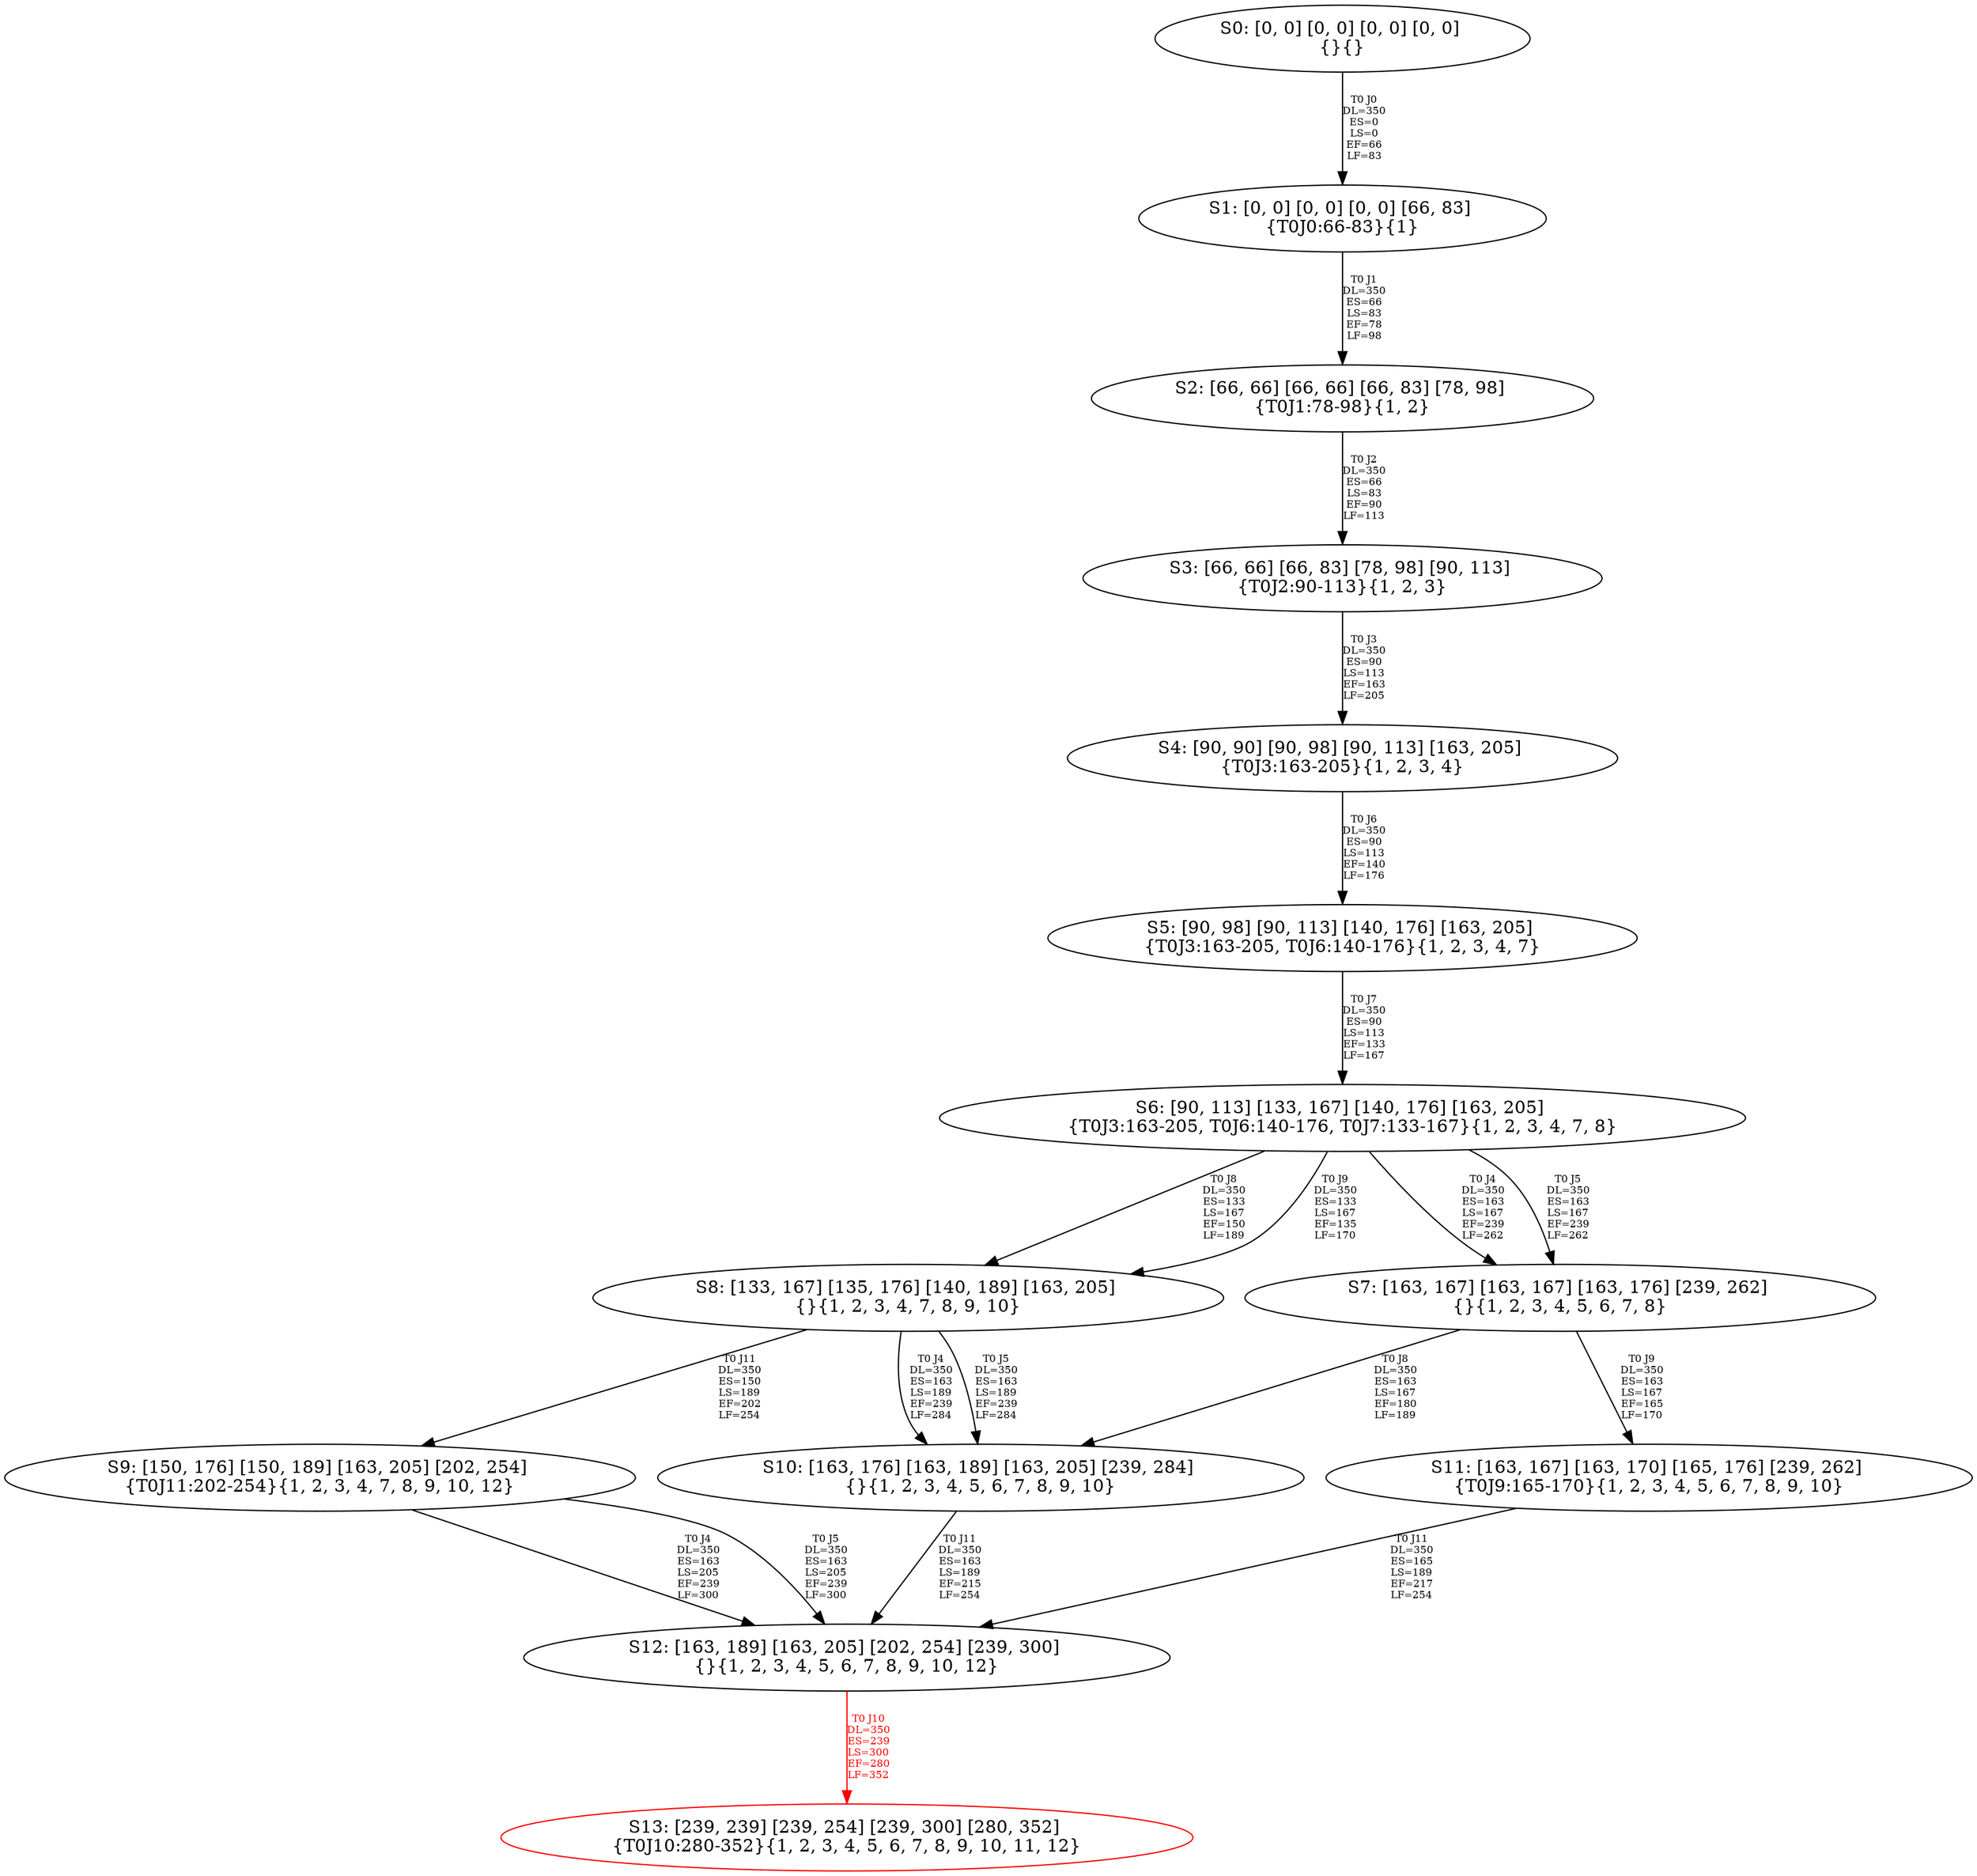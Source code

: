 digraph {
	S0[label="S0: [0, 0] [0, 0] [0, 0] [0, 0] \n{}{}"];
	S1[label="S1: [0, 0] [0, 0] [0, 0] [66, 83] \n{T0J0:66-83}{1}"];
	S2[label="S2: [66, 66] [66, 66] [66, 83] [78, 98] \n{T0J1:78-98}{1, 2}"];
	S3[label="S3: [66, 66] [66, 83] [78, 98] [90, 113] \n{T0J2:90-113}{1, 2, 3}"];
	S4[label="S4: [90, 90] [90, 98] [90, 113] [163, 205] \n{T0J3:163-205}{1, 2, 3, 4}"];
	S5[label="S5: [90, 98] [90, 113] [140, 176] [163, 205] \n{T0J3:163-205, T0J6:140-176}{1, 2, 3, 4, 7}"];
	S6[label="S6: [90, 113] [133, 167] [140, 176] [163, 205] \n{T0J3:163-205, T0J6:140-176, T0J7:133-167}{1, 2, 3, 4, 7, 8}"];
	S7[label="S7: [163, 167] [163, 167] [163, 176] [239, 262] \n{}{1, 2, 3, 4, 5, 6, 7, 8}"];
	S8[label="S8: [133, 167] [135, 176] [140, 189] [163, 205] \n{}{1, 2, 3, 4, 7, 8, 9, 10}"];
	S9[label="S9: [150, 176] [150, 189] [163, 205] [202, 254] \n{T0J11:202-254}{1, 2, 3, 4, 7, 8, 9, 10, 12}"];
	S10[label="S10: [163, 176] [163, 189] [163, 205] [239, 284] \n{}{1, 2, 3, 4, 5, 6, 7, 8, 9, 10}"];
	S11[label="S11: [163, 167] [163, 170] [165, 176] [239, 262] \n{T0J9:165-170}{1, 2, 3, 4, 5, 6, 7, 8, 9, 10}"];
	S12[label="S12: [163, 189] [163, 205] [202, 254] [239, 300] \n{}{1, 2, 3, 4, 5, 6, 7, 8, 9, 10, 12}"];
	S13[label="S13: [239, 239] [239, 254] [239, 300] [280, 352] \n{T0J10:280-352}{1, 2, 3, 4, 5, 6, 7, 8, 9, 10, 11, 12}"];
	S0 -> S1[label="T0 J0\nDL=350\nES=0\nLS=0\nEF=66\nLF=83",fontsize=8];
	S1 -> S2[label="T0 J1\nDL=350\nES=66\nLS=83\nEF=78\nLF=98",fontsize=8];
	S2 -> S3[label="T0 J2\nDL=350\nES=66\nLS=83\nEF=90\nLF=113",fontsize=8];
	S3 -> S4[label="T0 J3\nDL=350\nES=90\nLS=113\nEF=163\nLF=205",fontsize=8];
	S4 -> S5[label="T0 J6\nDL=350\nES=90\nLS=113\nEF=140\nLF=176",fontsize=8];
	S5 -> S6[label="T0 J7\nDL=350\nES=90\nLS=113\nEF=133\nLF=167",fontsize=8];
	S6 -> S7[label="T0 J4\nDL=350\nES=163\nLS=167\nEF=239\nLF=262",fontsize=8];
	S6 -> S7[label="T0 J5\nDL=350\nES=163\nLS=167\nEF=239\nLF=262",fontsize=8];
	S6 -> S8[label="T0 J8\nDL=350\nES=133\nLS=167\nEF=150\nLF=189",fontsize=8];
	S6 -> S8[label="T0 J9\nDL=350\nES=133\nLS=167\nEF=135\nLF=170",fontsize=8];
	S7 -> S10[label="T0 J8\nDL=350\nES=163\nLS=167\nEF=180\nLF=189",fontsize=8];
	S7 -> S11[label="T0 J9\nDL=350\nES=163\nLS=167\nEF=165\nLF=170",fontsize=8];
	S8 -> S10[label="T0 J4\nDL=350\nES=163\nLS=189\nEF=239\nLF=284",fontsize=8];
	S8 -> S10[label="T0 J5\nDL=350\nES=163\nLS=189\nEF=239\nLF=284",fontsize=8];
	S8 -> S9[label="T0 J11\nDL=350\nES=150\nLS=189\nEF=202\nLF=254",fontsize=8];
	S9 -> S12[label="T0 J4\nDL=350\nES=163\nLS=205\nEF=239\nLF=300",fontsize=8];
	S9 -> S12[label="T0 J5\nDL=350\nES=163\nLS=205\nEF=239\nLF=300",fontsize=8];
	S10 -> S12[label="T0 J11\nDL=350\nES=163\nLS=189\nEF=215\nLF=254",fontsize=8];
	S11 -> S12[label="T0 J11\nDL=350\nES=165\nLS=189\nEF=217\nLF=254",fontsize=8];
	S12 -> S13[label="T0 J10\nDL=350\nES=239\nLS=300\nEF=280\nLF=352",color=Red,fontcolor=Red,fontsize=8];
S13[color=Red];
}
